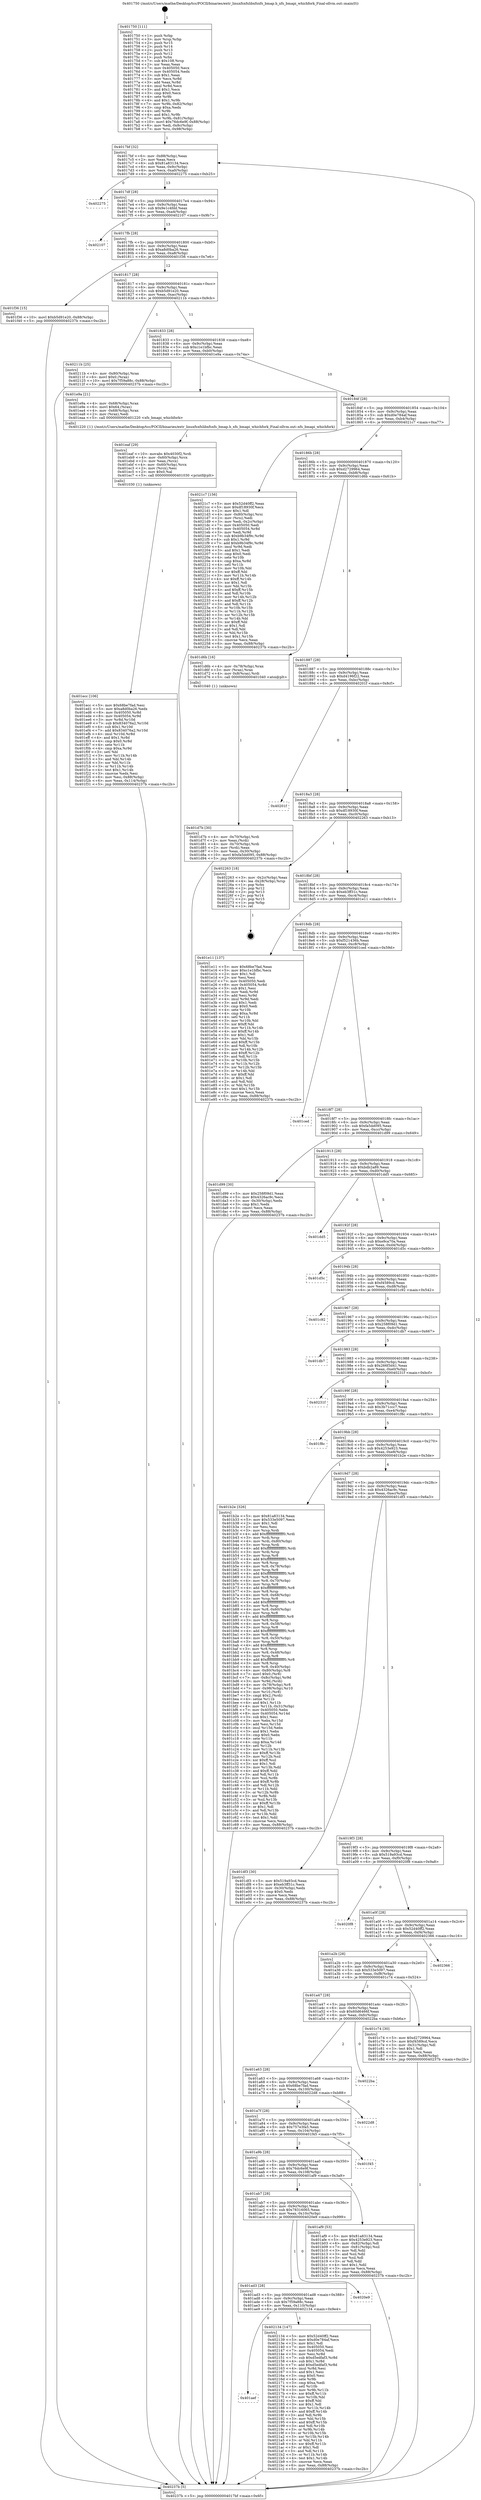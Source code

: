 digraph "0x401750" {
  label = "0x401750 (/mnt/c/Users/mathe/Desktop/tcc/POCII/binaries/extr_linuxfsxfslibxfsxfs_bmap.h_xfs_bmapi_whichfork_Final-ollvm.out::main(0))"
  labelloc = "t"
  node[shape=record]

  Entry [label="",width=0.3,height=0.3,shape=circle,fillcolor=black,style=filled]
  "0x4017bf" [label="{
     0x4017bf [32]\l
     | [instrs]\l
     &nbsp;&nbsp;0x4017bf \<+6\>: mov -0x88(%rbp),%eax\l
     &nbsp;&nbsp;0x4017c5 \<+2\>: mov %eax,%ecx\l
     &nbsp;&nbsp;0x4017c7 \<+6\>: sub $0x81a83134,%ecx\l
     &nbsp;&nbsp;0x4017cd \<+6\>: mov %eax,-0x9c(%rbp)\l
     &nbsp;&nbsp;0x4017d3 \<+6\>: mov %ecx,-0xa0(%rbp)\l
     &nbsp;&nbsp;0x4017d9 \<+6\>: je 0000000000402275 \<main+0xb25\>\l
  }"]
  "0x402275" [label="{
     0x402275\l
  }", style=dashed]
  "0x4017df" [label="{
     0x4017df [28]\l
     | [instrs]\l
     &nbsp;&nbsp;0x4017df \<+5\>: jmp 00000000004017e4 \<main+0x94\>\l
     &nbsp;&nbsp;0x4017e4 \<+6\>: mov -0x9c(%rbp),%eax\l
     &nbsp;&nbsp;0x4017ea \<+5\>: sub $0x9e1c4fdd,%eax\l
     &nbsp;&nbsp;0x4017ef \<+6\>: mov %eax,-0xa4(%rbp)\l
     &nbsp;&nbsp;0x4017f5 \<+6\>: je 0000000000402107 \<main+0x9b7\>\l
  }"]
  Exit [label="",width=0.3,height=0.3,shape=circle,fillcolor=black,style=filled,peripheries=2]
  "0x402107" [label="{
     0x402107\l
  }", style=dashed]
  "0x4017fb" [label="{
     0x4017fb [28]\l
     | [instrs]\l
     &nbsp;&nbsp;0x4017fb \<+5\>: jmp 0000000000401800 \<main+0xb0\>\l
     &nbsp;&nbsp;0x401800 \<+6\>: mov -0x9c(%rbp),%eax\l
     &nbsp;&nbsp;0x401806 \<+5\>: sub $0xa8d0ba26,%eax\l
     &nbsp;&nbsp;0x40180b \<+6\>: mov %eax,-0xa8(%rbp)\l
     &nbsp;&nbsp;0x401811 \<+6\>: je 0000000000401f36 \<main+0x7e6\>\l
  }"]
  "0x401aef" [label="{
     0x401aef\l
  }", style=dashed]
  "0x401f36" [label="{
     0x401f36 [15]\l
     | [instrs]\l
     &nbsp;&nbsp;0x401f36 \<+10\>: movl $0xb5d91e20,-0x88(%rbp)\l
     &nbsp;&nbsp;0x401f40 \<+5\>: jmp 000000000040237b \<main+0xc2b\>\l
  }"]
  "0x401817" [label="{
     0x401817 [28]\l
     | [instrs]\l
     &nbsp;&nbsp;0x401817 \<+5\>: jmp 000000000040181c \<main+0xcc\>\l
     &nbsp;&nbsp;0x40181c \<+6\>: mov -0x9c(%rbp),%eax\l
     &nbsp;&nbsp;0x401822 \<+5\>: sub $0xb5d91e20,%eax\l
     &nbsp;&nbsp;0x401827 \<+6\>: mov %eax,-0xac(%rbp)\l
     &nbsp;&nbsp;0x40182d \<+6\>: je 000000000040211b \<main+0x9cb\>\l
  }"]
  "0x402134" [label="{
     0x402134 [147]\l
     | [instrs]\l
     &nbsp;&nbsp;0x402134 \<+5\>: mov $0x52d40ff2,%eax\l
     &nbsp;&nbsp;0x402139 \<+5\>: mov $0xd0e784af,%ecx\l
     &nbsp;&nbsp;0x40213e \<+2\>: mov $0x1,%dl\l
     &nbsp;&nbsp;0x402140 \<+7\>: mov 0x405050,%esi\l
     &nbsp;&nbsp;0x402147 \<+7\>: mov 0x405054,%edi\l
     &nbsp;&nbsp;0x40214e \<+3\>: mov %esi,%r8d\l
     &nbsp;&nbsp;0x402151 \<+7\>: sub $0xd5edfaf3,%r8d\l
     &nbsp;&nbsp;0x402158 \<+4\>: sub $0x1,%r8d\l
     &nbsp;&nbsp;0x40215c \<+7\>: add $0xd5edfaf3,%r8d\l
     &nbsp;&nbsp;0x402163 \<+4\>: imul %r8d,%esi\l
     &nbsp;&nbsp;0x402167 \<+3\>: and $0x1,%esi\l
     &nbsp;&nbsp;0x40216a \<+3\>: cmp $0x0,%esi\l
     &nbsp;&nbsp;0x40216d \<+4\>: sete %r9b\l
     &nbsp;&nbsp;0x402171 \<+3\>: cmp $0xa,%edi\l
     &nbsp;&nbsp;0x402174 \<+4\>: setl %r10b\l
     &nbsp;&nbsp;0x402178 \<+3\>: mov %r9b,%r11b\l
     &nbsp;&nbsp;0x40217b \<+4\>: xor $0xff,%r11b\l
     &nbsp;&nbsp;0x40217f \<+3\>: mov %r10b,%bl\l
     &nbsp;&nbsp;0x402182 \<+3\>: xor $0xff,%bl\l
     &nbsp;&nbsp;0x402185 \<+3\>: xor $0x1,%dl\l
     &nbsp;&nbsp;0x402188 \<+3\>: mov %r11b,%r14b\l
     &nbsp;&nbsp;0x40218b \<+4\>: and $0xff,%r14b\l
     &nbsp;&nbsp;0x40218f \<+3\>: and %dl,%r9b\l
     &nbsp;&nbsp;0x402192 \<+3\>: mov %bl,%r15b\l
     &nbsp;&nbsp;0x402195 \<+4\>: and $0xff,%r15b\l
     &nbsp;&nbsp;0x402199 \<+3\>: and %dl,%r10b\l
     &nbsp;&nbsp;0x40219c \<+3\>: or %r9b,%r14b\l
     &nbsp;&nbsp;0x40219f \<+3\>: or %r10b,%r15b\l
     &nbsp;&nbsp;0x4021a2 \<+3\>: xor %r15b,%r14b\l
     &nbsp;&nbsp;0x4021a5 \<+3\>: or %bl,%r11b\l
     &nbsp;&nbsp;0x4021a8 \<+4\>: xor $0xff,%r11b\l
     &nbsp;&nbsp;0x4021ac \<+3\>: or $0x1,%dl\l
     &nbsp;&nbsp;0x4021af \<+3\>: and %dl,%r11b\l
     &nbsp;&nbsp;0x4021b2 \<+3\>: or %r11b,%r14b\l
     &nbsp;&nbsp;0x4021b5 \<+4\>: test $0x1,%r14b\l
     &nbsp;&nbsp;0x4021b9 \<+3\>: cmovne %ecx,%eax\l
     &nbsp;&nbsp;0x4021bc \<+6\>: mov %eax,-0x88(%rbp)\l
     &nbsp;&nbsp;0x4021c2 \<+5\>: jmp 000000000040237b \<main+0xc2b\>\l
  }"]
  "0x40211b" [label="{
     0x40211b [25]\l
     | [instrs]\l
     &nbsp;&nbsp;0x40211b \<+4\>: mov -0x80(%rbp),%rax\l
     &nbsp;&nbsp;0x40211f \<+6\>: movl $0x0,(%rax)\l
     &nbsp;&nbsp;0x402125 \<+10\>: movl $0x7f59a88c,-0x88(%rbp)\l
     &nbsp;&nbsp;0x40212f \<+5\>: jmp 000000000040237b \<main+0xc2b\>\l
  }"]
  "0x401833" [label="{
     0x401833 [28]\l
     | [instrs]\l
     &nbsp;&nbsp;0x401833 \<+5\>: jmp 0000000000401838 \<main+0xe8\>\l
     &nbsp;&nbsp;0x401838 \<+6\>: mov -0x9c(%rbp),%eax\l
     &nbsp;&nbsp;0x40183e \<+5\>: sub $0xc1e1bfbc,%eax\l
     &nbsp;&nbsp;0x401843 \<+6\>: mov %eax,-0xb0(%rbp)\l
     &nbsp;&nbsp;0x401849 \<+6\>: je 0000000000401e9a \<main+0x74a\>\l
  }"]
  "0x401ad3" [label="{
     0x401ad3 [28]\l
     | [instrs]\l
     &nbsp;&nbsp;0x401ad3 \<+5\>: jmp 0000000000401ad8 \<main+0x388\>\l
     &nbsp;&nbsp;0x401ad8 \<+6\>: mov -0x9c(%rbp),%eax\l
     &nbsp;&nbsp;0x401ade \<+5\>: sub $0x7f59a88c,%eax\l
     &nbsp;&nbsp;0x401ae3 \<+6\>: mov %eax,-0x110(%rbp)\l
     &nbsp;&nbsp;0x401ae9 \<+6\>: je 0000000000402134 \<main+0x9e4\>\l
  }"]
  "0x401e9a" [label="{
     0x401e9a [21]\l
     | [instrs]\l
     &nbsp;&nbsp;0x401e9a \<+4\>: mov -0x68(%rbp),%rax\l
     &nbsp;&nbsp;0x401e9e \<+6\>: movl $0x64,(%rax)\l
     &nbsp;&nbsp;0x401ea4 \<+4\>: mov -0x68(%rbp),%rax\l
     &nbsp;&nbsp;0x401ea8 \<+2\>: mov (%rax),%edi\l
     &nbsp;&nbsp;0x401eaa \<+5\>: call 0000000000401220 \<xfs_bmapi_whichfork\>\l
     | [calls]\l
     &nbsp;&nbsp;0x401220 \{1\} (/mnt/c/Users/mathe/Desktop/tcc/POCII/binaries/extr_linuxfsxfslibxfsxfs_bmap.h_xfs_bmapi_whichfork_Final-ollvm.out::xfs_bmapi_whichfork)\l
  }"]
  "0x40184f" [label="{
     0x40184f [28]\l
     | [instrs]\l
     &nbsp;&nbsp;0x40184f \<+5\>: jmp 0000000000401854 \<main+0x104\>\l
     &nbsp;&nbsp;0x401854 \<+6\>: mov -0x9c(%rbp),%eax\l
     &nbsp;&nbsp;0x40185a \<+5\>: sub $0xd0e784af,%eax\l
     &nbsp;&nbsp;0x40185f \<+6\>: mov %eax,-0xb4(%rbp)\l
     &nbsp;&nbsp;0x401865 \<+6\>: je 00000000004021c7 \<main+0xa77\>\l
  }"]
  "0x4020e9" [label="{
     0x4020e9\l
  }", style=dashed]
  "0x4021c7" [label="{
     0x4021c7 [156]\l
     | [instrs]\l
     &nbsp;&nbsp;0x4021c7 \<+5\>: mov $0x52d40ff2,%eax\l
     &nbsp;&nbsp;0x4021cc \<+5\>: mov $0xdf18930f,%ecx\l
     &nbsp;&nbsp;0x4021d1 \<+2\>: mov $0x1,%dl\l
     &nbsp;&nbsp;0x4021d3 \<+4\>: mov -0x80(%rbp),%rsi\l
     &nbsp;&nbsp;0x4021d7 \<+2\>: mov (%rsi),%edi\l
     &nbsp;&nbsp;0x4021d9 \<+3\>: mov %edi,-0x2c(%rbp)\l
     &nbsp;&nbsp;0x4021dc \<+7\>: mov 0x405050,%edi\l
     &nbsp;&nbsp;0x4021e3 \<+8\>: mov 0x405054,%r8d\l
     &nbsp;&nbsp;0x4021eb \<+3\>: mov %edi,%r9d\l
     &nbsp;&nbsp;0x4021ee \<+7\>: sub $0xb9b34f9c,%r9d\l
     &nbsp;&nbsp;0x4021f5 \<+4\>: sub $0x1,%r9d\l
     &nbsp;&nbsp;0x4021f9 \<+7\>: add $0xb9b34f9c,%r9d\l
     &nbsp;&nbsp;0x402200 \<+4\>: imul %r9d,%edi\l
     &nbsp;&nbsp;0x402204 \<+3\>: and $0x1,%edi\l
     &nbsp;&nbsp;0x402207 \<+3\>: cmp $0x0,%edi\l
     &nbsp;&nbsp;0x40220a \<+4\>: sete %r10b\l
     &nbsp;&nbsp;0x40220e \<+4\>: cmp $0xa,%r8d\l
     &nbsp;&nbsp;0x402212 \<+4\>: setl %r11b\l
     &nbsp;&nbsp;0x402216 \<+3\>: mov %r10b,%bl\l
     &nbsp;&nbsp;0x402219 \<+3\>: xor $0xff,%bl\l
     &nbsp;&nbsp;0x40221c \<+3\>: mov %r11b,%r14b\l
     &nbsp;&nbsp;0x40221f \<+4\>: xor $0xff,%r14b\l
     &nbsp;&nbsp;0x402223 \<+3\>: xor $0x1,%dl\l
     &nbsp;&nbsp;0x402226 \<+3\>: mov %bl,%r15b\l
     &nbsp;&nbsp;0x402229 \<+4\>: and $0xff,%r15b\l
     &nbsp;&nbsp;0x40222d \<+3\>: and %dl,%r10b\l
     &nbsp;&nbsp;0x402230 \<+3\>: mov %r14b,%r12b\l
     &nbsp;&nbsp;0x402233 \<+4\>: and $0xff,%r12b\l
     &nbsp;&nbsp;0x402237 \<+3\>: and %dl,%r11b\l
     &nbsp;&nbsp;0x40223a \<+3\>: or %r10b,%r15b\l
     &nbsp;&nbsp;0x40223d \<+3\>: or %r11b,%r12b\l
     &nbsp;&nbsp;0x402240 \<+3\>: xor %r12b,%r15b\l
     &nbsp;&nbsp;0x402243 \<+3\>: or %r14b,%bl\l
     &nbsp;&nbsp;0x402246 \<+3\>: xor $0xff,%bl\l
     &nbsp;&nbsp;0x402249 \<+3\>: or $0x1,%dl\l
     &nbsp;&nbsp;0x40224c \<+2\>: and %dl,%bl\l
     &nbsp;&nbsp;0x40224e \<+3\>: or %bl,%r15b\l
     &nbsp;&nbsp;0x402251 \<+4\>: test $0x1,%r15b\l
     &nbsp;&nbsp;0x402255 \<+3\>: cmovne %ecx,%eax\l
     &nbsp;&nbsp;0x402258 \<+6\>: mov %eax,-0x88(%rbp)\l
     &nbsp;&nbsp;0x40225e \<+5\>: jmp 000000000040237b \<main+0xc2b\>\l
  }"]
  "0x40186b" [label="{
     0x40186b [28]\l
     | [instrs]\l
     &nbsp;&nbsp;0x40186b \<+5\>: jmp 0000000000401870 \<main+0x120\>\l
     &nbsp;&nbsp;0x401870 \<+6\>: mov -0x9c(%rbp),%eax\l
     &nbsp;&nbsp;0x401876 \<+5\>: sub $0xd2729964,%eax\l
     &nbsp;&nbsp;0x40187b \<+6\>: mov %eax,-0xb8(%rbp)\l
     &nbsp;&nbsp;0x401881 \<+6\>: je 0000000000401d6b \<main+0x61b\>\l
  }"]
  "0x401ecc" [label="{
     0x401ecc [106]\l
     | [instrs]\l
     &nbsp;&nbsp;0x401ecc \<+5\>: mov $0x68be7fad,%esi\l
     &nbsp;&nbsp;0x401ed1 \<+5\>: mov $0xa8d0ba26,%edx\l
     &nbsp;&nbsp;0x401ed6 \<+8\>: mov 0x405050,%r8d\l
     &nbsp;&nbsp;0x401ede \<+8\>: mov 0x405054,%r9d\l
     &nbsp;&nbsp;0x401ee6 \<+3\>: mov %r8d,%r10d\l
     &nbsp;&nbsp;0x401ee9 \<+7\>: sub $0x834076a2,%r10d\l
     &nbsp;&nbsp;0x401ef0 \<+4\>: sub $0x1,%r10d\l
     &nbsp;&nbsp;0x401ef4 \<+7\>: add $0x834076a2,%r10d\l
     &nbsp;&nbsp;0x401efb \<+4\>: imul %r10d,%r8d\l
     &nbsp;&nbsp;0x401eff \<+4\>: and $0x1,%r8d\l
     &nbsp;&nbsp;0x401f03 \<+4\>: cmp $0x0,%r8d\l
     &nbsp;&nbsp;0x401f07 \<+4\>: sete %r11b\l
     &nbsp;&nbsp;0x401f0b \<+4\>: cmp $0xa,%r9d\l
     &nbsp;&nbsp;0x401f0f \<+3\>: setl %bl\l
     &nbsp;&nbsp;0x401f12 \<+3\>: mov %r11b,%r14b\l
     &nbsp;&nbsp;0x401f15 \<+3\>: and %bl,%r14b\l
     &nbsp;&nbsp;0x401f18 \<+3\>: xor %bl,%r11b\l
     &nbsp;&nbsp;0x401f1b \<+3\>: or %r11b,%r14b\l
     &nbsp;&nbsp;0x401f1e \<+4\>: test $0x1,%r14b\l
     &nbsp;&nbsp;0x401f22 \<+3\>: cmovne %edx,%esi\l
     &nbsp;&nbsp;0x401f25 \<+6\>: mov %esi,-0x88(%rbp)\l
     &nbsp;&nbsp;0x401f2b \<+6\>: mov %eax,-0x114(%rbp)\l
     &nbsp;&nbsp;0x401f31 \<+5\>: jmp 000000000040237b \<main+0xc2b\>\l
  }"]
  "0x401d6b" [label="{
     0x401d6b [16]\l
     | [instrs]\l
     &nbsp;&nbsp;0x401d6b \<+4\>: mov -0x78(%rbp),%rax\l
     &nbsp;&nbsp;0x401d6f \<+3\>: mov (%rax),%rax\l
     &nbsp;&nbsp;0x401d72 \<+4\>: mov 0x8(%rax),%rdi\l
     &nbsp;&nbsp;0x401d76 \<+5\>: call 0000000000401040 \<atoi@plt\>\l
     | [calls]\l
     &nbsp;&nbsp;0x401040 \{1\} (unknown)\l
  }"]
  "0x401887" [label="{
     0x401887 [28]\l
     | [instrs]\l
     &nbsp;&nbsp;0x401887 \<+5\>: jmp 000000000040188c \<main+0x13c\>\l
     &nbsp;&nbsp;0x40188c \<+6\>: mov -0x9c(%rbp),%eax\l
     &nbsp;&nbsp;0x401892 \<+5\>: sub $0xd4196f22,%eax\l
     &nbsp;&nbsp;0x401897 \<+6\>: mov %eax,-0xbc(%rbp)\l
     &nbsp;&nbsp;0x40189d \<+6\>: je 000000000040201f \<main+0x8cf\>\l
  }"]
  "0x401eaf" [label="{
     0x401eaf [29]\l
     | [instrs]\l
     &nbsp;&nbsp;0x401eaf \<+10\>: movabs $0x4030f2,%rdi\l
     &nbsp;&nbsp;0x401eb9 \<+4\>: mov -0x60(%rbp),%rcx\l
     &nbsp;&nbsp;0x401ebd \<+2\>: mov %eax,(%rcx)\l
     &nbsp;&nbsp;0x401ebf \<+4\>: mov -0x60(%rbp),%rcx\l
     &nbsp;&nbsp;0x401ec3 \<+2\>: mov (%rcx),%esi\l
     &nbsp;&nbsp;0x401ec5 \<+2\>: mov $0x0,%al\l
     &nbsp;&nbsp;0x401ec7 \<+5\>: call 0000000000401030 \<printf@plt\>\l
     | [calls]\l
     &nbsp;&nbsp;0x401030 \{1\} (unknown)\l
  }"]
  "0x40201f" [label="{
     0x40201f\l
  }", style=dashed]
  "0x4018a3" [label="{
     0x4018a3 [28]\l
     | [instrs]\l
     &nbsp;&nbsp;0x4018a3 \<+5\>: jmp 00000000004018a8 \<main+0x158\>\l
     &nbsp;&nbsp;0x4018a8 \<+6\>: mov -0x9c(%rbp),%eax\l
     &nbsp;&nbsp;0x4018ae \<+5\>: sub $0xdf18930f,%eax\l
     &nbsp;&nbsp;0x4018b3 \<+6\>: mov %eax,-0xc0(%rbp)\l
     &nbsp;&nbsp;0x4018b9 \<+6\>: je 0000000000402263 \<main+0xb13\>\l
  }"]
  "0x401d7b" [label="{
     0x401d7b [30]\l
     | [instrs]\l
     &nbsp;&nbsp;0x401d7b \<+4\>: mov -0x70(%rbp),%rdi\l
     &nbsp;&nbsp;0x401d7f \<+2\>: mov %eax,(%rdi)\l
     &nbsp;&nbsp;0x401d81 \<+4\>: mov -0x70(%rbp),%rdi\l
     &nbsp;&nbsp;0x401d85 \<+2\>: mov (%rdi),%eax\l
     &nbsp;&nbsp;0x401d87 \<+3\>: mov %eax,-0x30(%rbp)\l
     &nbsp;&nbsp;0x401d8a \<+10\>: movl $0xfa5dd095,-0x88(%rbp)\l
     &nbsp;&nbsp;0x401d94 \<+5\>: jmp 000000000040237b \<main+0xc2b\>\l
  }"]
  "0x402263" [label="{
     0x402263 [18]\l
     | [instrs]\l
     &nbsp;&nbsp;0x402263 \<+3\>: mov -0x2c(%rbp),%eax\l
     &nbsp;&nbsp;0x402266 \<+4\>: lea -0x28(%rbp),%rsp\l
     &nbsp;&nbsp;0x40226a \<+1\>: pop %rbx\l
     &nbsp;&nbsp;0x40226b \<+2\>: pop %r12\l
     &nbsp;&nbsp;0x40226d \<+2\>: pop %r13\l
     &nbsp;&nbsp;0x40226f \<+2\>: pop %r14\l
     &nbsp;&nbsp;0x402271 \<+2\>: pop %r15\l
     &nbsp;&nbsp;0x402273 \<+1\>: pop %rbp\l
     &nbsp;&nbsp;0x402274 \<+1\>: ret\l
  }"]
  "0x4018bf" [label="{
     0x4018bf [28]\l
     | [instrs]\l
     &nbsp;&nbsp;0x4018bf \<+5\>: jmp 00000000004018c4 \<main+0x174\>\l
     &nbsp;&nbsp;0x4018c4 \<+6\>: mov -0x9c(%rbp),%eax\l
     &nbsp;&nbsp;0x4018ca \<+5\>: sub $0xeb3ff31c,%eax\l
     &nbsp;&nbsp;0x4018cf \<+6\>: mov %eax,-0xc4(%rbp)\l
     &nbsp;&nbsp;0x4018d5 \<+6\>: je 0000000000401e11 \<main+0x6c1\>\l
  }"]
  "0x401750" [label="{
     0x401750 [111]\l
     | [instrs]\l
     &nbsp;&nbsp;0x401750 \<+1\>: push %rbp\l
     &nbsp;&nbsp;0x401751 \<+3\>: mov %rsp,%rbp\l
     &nbsp;&nbsp;0x401754 \<+2\>: push %r15\l
     &nbsp;&nbsp;0x401756 \<+2\>: push %r14\l
     &nbsp;&nbsp;0x401758 \<+2\>: push %r13\l
     &nbsp;&nbsp;0x40175a \<+2\>: push %r12\l
     &nbsp;&nbsp;0x40175c \<+1\>: push %rbx\l
     &nbsp;&nbsp;0x40175d \<+7\>: sub $0x108,%rsp\l
     &nbsp;&nbsp;0x401764 \<+2\>: xor %eax,%eax\l
     &nbsp;&nbsp;0x401766 \<+7\>: mov 0x405050,%ecx\l
     &nbsp;&nbsp;0x40176d \<+7\>: mov 0x405054,%edx\l
     &nbsp;&nbsp;0x401774 \<+3\>: sub $0x1,%eax\l
     &nbsp;&nbsp;0x401777 \<+3\>: mov %ecx,%r8d\l
     &nbsp;&nbsp;0x40177a \<+3\>: add %eax,%r8d\l
     &nbsp;&nbsp;0x40177d \<+4\>: imul %r8d,%ecx\l
     &nbsp;&nbsp;0x401781 \<+3\>: and $0x1,%ecx\l
     &nbsp;&nbsp;0x401784 \<+3\>: cmp $0x0,%ecx\l
     &nbsp;&nbsp;0x401787 \<+4\>: sete %r9b\l
     &nbsp;&nbsp;0x40178b \<+4\>: and $0x1,%r9b\l
     &nbsp;&nbsp;0x40178f \<+7\>: mov %r9b,-0x82(%rbp)\l
     &nbsp;&nbsp;0x401796 \<+3\>: cmp $0xa,%edx\l
     &nbsp;&nbsp;0x401799 \<+4\>: setl %r9b\l
     &nbsp;&nbsp;0x40179d \<+4\>: and $0x1,%r9b\l
     &nbsp;&nbsp;0x4017a1 \<+7\>: mov %r9b,-0x81(%rbp)\l
     &nbsp;&nbsp;0x4017a8 \<+10\>: movl $0x76dc6e9f,-0x88(%rbp)\l
     &nbsp;&nbsp;0x4017b2 \<+6\>: mov %edi,-0x8c(%rbp)\l
     &nbsp;&nbsp;0x4017b8 \<+7\>: mov %rsi,-0x98(%rbp)\l
  }"]
  "0x401e11" [label="{
     0x401e11 [137]\l
     | [instrs]\l
     &nbsp;&nbsp;0x401e11 \<+5\>: mov $0x68be7fad,%eax\l
     &nbsp;&nbsp;0x401e16 \<+5\>: mov $0xc1e1bfbc,%ecx\l
     &nbsp;&nbsp;0x401e1b \<+2\>: mov $0x1,%dl\l
     &nbsp;&nbsp;0x401e1d \<+2\>: xor %esi,%esi\l
     &nbsp;&nbsp;0x401e1f \<+7\>: mov 0x405050,%edi\l
     &nbsp;&nbsp;0x401e26 \<+8\>: mov 0x405054,%r8d\l
     &nbsp;&nbsp;0x401e2e \<+3\>: sub $0x1,%esi\l
     &nbsp;&nbsp;0x401e31 \<+3\>: mov %edi,%r9d\l
     &nbsp;&nbsp;0x401e34 \<+3\>: add %esi,%r9d\l
     &nbsp;&nbsp;0x401e37 \<+4\>: imul %r9d,%edi\l
     &nbsp;&nbsp;0x401e3b \<+3\>: and $0x1,%edi\l
     &nbsp;&nbsp;0x401e3e \<+3\>: cmp $0x0,%edi\l
     &nbsp;&nbsp;0x401e41 \<+4\>: sete %r10b\l
     &nbsp;&nbsp;0x401e45 \<+4\>: cmp $0xa,%r8d\l
     &nbsp;&nbsp;0x401e49 \<+4\>: setl %r11b\l
     &nbsp;&nbsp;0x401e4d \<+3\>: mov %r10b,%bl\l
     &nbsp;&nbsp;0x401e50 \<+3\>: xor $0xff,%bl\l
     &nbsp;&nbsp;0x401e53 \<+3\>: mov %r11b,%r14b\l
     &nbsp;&nbsp;0x401e56 \<+4\>: xor $0xff,%r14b\l
     &nbsp;&nbsp;0x401e5a \<+3\>: xor $0x1,%dl\l
     &nbsp;&nbsp;0x401e5d \<+3\>: mov %bl,%r15b\l
     &nbsp;&nbsp;0x401e60 \<+4\>: and $0xff,%r15b\l
     &nbsp;&nbsp;0x401e64 \<+3\>: and %dl,%r10b\l
     &nbsp;&nbsp;0x401e67 \<+3\>: mov %r14b,%r12b\l
     &nbsp;&nbsp;0x401e6a \<+4\>: and $0xff,%r12b\l
     &nbsp;&nbsp;0x401e6e \<+3\>: and %dl,%r11b\l
     &nbsp;&nbsp;0x401e71 \<+3\>: or %r10b,%r15b\l
     &nbsp;&nbsp;0x401e74 \<+3\>: or %r11b,%r12b\l
     &nbsp;&nbsp;0x401e77 \<+3\>: xor %r12b,%r15b\l
     &nbsp;&nbsp;0x401e7a \<+3\>: or %r14b,%bl\l
     &nbsp;&nbsp;0x401e7d \<+3\>: xor $0xff,%bl\l
     &nbsp;&nbsp;0x401e80 \<+3\>: or $0x1,%dl\l
     &nbsp;&nbsp;0x401e83 \<+2\>: and %dl,%bl\l
     &nbsp;&nbsp;0x401e85 \<+3\>: or %bl,%r15b\l
     &nbsp;&nbsp;0x401e88 \<+4\>: test $0x1,%r15b\l
     &nbsp;&nbsp;0x401e8c \<+3\>: cmovne %ecx,%eax\l
     &nbsp;&nbsp;0x401e8f \<+6\>: mov %eax,-0x88(%rbp)\l
     &nbsp;&nbsp;0x401e95 \<+5\>: jmp 000000000040237b \<main+0xc2b\>\l
  }"]
  "0x4018db" [label="{
     0x4018db [28]\l
     | [instrs]\l
     &nbsp;&nbsp;0x4018db \<+5\>: jmp 00000000004018e0 \<main+0x190\>\l
     &nbsp;&nbsp;0x4018e0 \<+6\>: mov -0x9c(%rbp),%eax\l
     &nbsp;&nbsp;0x4018e6 \<+5\>: sub $0xf521436b,%eax\l
     &nbsp;&nbsp;0x4018eb \<+6\>: mov %eax,-0xc8(%rbp)\l
     &nbsp;&nbsp;0x4018f1 \<+6\>: je 0000000000401ced \<main+0x59d\>\l
  }"]
  "0x40237b" [label="{
     0x40237b [5]\l
     | [instrs]\l
     &nbsp;&nbsp;0x40237b \<+5\>: jmp 00000000004017bf \<main+0x6f\>\l
  }"]
  "0x401ced" [label="{
     0x401ced\l
  }", style=dashed]
  "0x4018f7" [label="{
     0x4018f7 [28]\l
     | [instrs]\l
     &nbsp;&nbsp;0x4018f7 \<+5\>: jmp 00000000004018fc \<main+0x1ac\>\l
     &nbsp;&nbsp;0x4018fc \<+6\>: mov -0x9c(%rbp),%eax\l
     &nbsp;&nbsp;0x401902 \<+5\>: sub $0xfa5dd095,%eax\l
     &nbsp;&nbsp;0x401907 \<+6\>: mov %eax,-0xcc(%rbp)\l
     &nbsp;&nbsp;0x40190d \<+6\>: je 0000000000401d99 \<main+0x649\>\l
  }"]
  "0x401ab7" [label="{
     0x401ab7 [28]\l
     | [instrs]\l
     &nbsp;&nbsp;0x401ab7 \<+5\>: jmp 0000000000401abc \<main+0x36c\>\l
     &nbsp;&nbsp;0x401abc \<+6\>: mov -0x9c(%rbp),%eax\l
     &nbsp;&nbsp;0x401ac2 \<+5\>: sub $0x78316065,%eax\l
     &nbsp;&nbsp;0x401ac7 \<+6\>: mov %eax,-0x10c(%rbp)\l
     &nbsp;&nbsp;0x401acd \<+6\>: je 00000000004020e9 \<main+0x999\>\l
  }"]
  "0x401d99" [label="{
     0x401d99 [30]\l
     | [instrs]\l
     &nbsp;&nbsp;0x401d99 \<+5\>: mov $0x258f09d1,%eax\l
     &nbsp;&nbsp;0x401d9e \<+5\>: mov $0x4326ac9c,%ecx\l
     &nbsp;&nbsp;0x401da3 \<+3\>: mov -0x30(%rbp),%edx\l
     &nbsp;&nbsp;0x401da6 \<+3\>: cmp $0x1,%edx\l
     &nbsp;&nbsp;0x401da9 \<+3\>: cmovl %ecx,%eax\l
     &nbsp;&nbsp;0x401dac \<+6\>: mov %eax,-0x88(%rbp)\l
     &nbsp;&nbsp;0x401db2 \<+5\>: jmp 000000000040237b \<main+0xc2b\>\l
  }"]
  "0x401913" [label="{
     0x401913 [28]\l
     | [instrs]\l
     &nbsp;&nbsp;0x401913 \<+5\>: jmp 0000000000401918 \<main+0x1c8\>\l
     &nbsp;&nbsp;0x401918 \<+6\>: mov -0x9c(%rbp),%eax\l
     &nbsp;&nbsp;0x40191e \<+5\>: sub $0xbdb2a89,%eax\l
     &nbsp;&nbsp;0x401923 \<+6\>: mov %eax,-0xd0(%rbp)\l
     &nbsp;&nbsp;0x401929 \<+6\>: je 0000000000401dd5 \<main+0x685\>\l
  }"]
  "0x401af9" [label="{
     0x401af9 [53]\l
     | [instrs]\l
     &nbsp;&nbsp;0x401af9 \<+5\>: mov $0x81a83134,%eax\l
     &nbsp;&nbsp;0x401afe \<+5\>: mov $0x4253e923,%ecx\l
     &nbsp;&nbsp;0x401b03 \<+6\>: mov -0x82(%rbp),%dl\l
     &nbsp;&nbsp;0x401b09 \<+7\>: mov -0x81(%rbp),%sil\l
     &nbsp;&nbsp;0x401b10 \<+3\>: mov %dl,%dil\l
     &nbsp;&nbsp;0x401b13 \<+3\>: and %sil,%dil\l
     &nbsp;&nbsp;0x401b16 \<+3\>: xor %sil,%dl\l
     &nbsp;&nbsp;0x401b19 \<+3\>: or %dl,%dil\l
     &nbsp;&nbsp;0x401b1c \<+4\>: test $0x1,%dil\l
     &nbsp;&nbsp;0x401b20 \<+3\>: cmovne %ecx,%eax\l
     &nbsp;&nbsp;0x401b23 \<+6\>: mov %eax,-0x88(%rbp)\l
     &nbsp;&nbsp;0x401b29 \<+5\>: jmp 000000000040237b \<main+0xc2b\>\l
  }"]
  "0x401dd5" [label="{
     0x401dd5\l
  }", style=dashed]
  "0x40192f" [label="{
     0x40192f [28]\l
     | [instrs]\l
     &nbsp;&nbsp;0x40192f \<+5\>: jmp 0000000000401934 \<main+0x1e4\>\l
     &nbsp;&nbsp;0x401934 \<+6\>: mov -0x9c(%rbp),%eax\l
     &nbsp;&nbsp;0x40193a \<+5\>: sub $0xe9ca70a,%eax\l
     &nbsp;&nbsp;0x40193f \<+6\>: mov %eax,-0xd4(%rbp)\l
     &nbsp;&nbsp;0x401945 \<+6\>: je 0000000000401d5c \<main+0x60c\>\l
  }"]
  "0x401a9b" [label="{
     0x401a9b [28]\l
     | [instrs]\l
     &nbsp;&nbsp;0x401a9b \<+5\>: jmp 0000000000401aa0 \<main+0x350\>\l
     &nbsp;&nbsp;0x401aa0 \<+6\>: mov -0x9c(%rbp),%eax\l
     &nbsp;&nbsp;0x401aa6 \<+5\>: sub $0x76dc6e9f,%eax\l
     &nbsp;&nbsp;0x401aab \<+6\>: mov %eax,-0x108(%rbp)\l
     &nbsp;&nbsp;0x401ab1 \<+6\>: je 0000000000401af9 \<main+0x3a9\>\l
  }"]
  "0x401d5c" [label="{
     0x401d5c\l
  }", style=dashed]
  "0x40194b" [label="{
     0x40194b [28]\l
     | [instrs]\l
     &nbsp;&nbsp;0x40194b \<+5\>: jmp 0000000000401950 \<main+0x200\>\l
     &nbsp;&nbsp;0x401950 \<+6\>: mov -0x9c(%rbp),%eax\l
     &nbsp;&nbsp;0x401956 \<+5\>: sub $0xf4589cd,%eax\l
     &nbsp;&nbsp;0x40195b \<+6\>: mov %eax,-0xd8(%rbp)\l
     &nbsp;&nbsp;0x401961 \<+6\>: je 0000000000401c92 \<main+0x542\>\l
  }"]
  "0x401f45" [label="{
     0x401f45\l
  }", style=dashed]
  "0x401c92" [label="{
     0x401c92\l
  }", style=dashed]
  "0x401967" [label="{
     0x401967 [28]\l
     | [instrs]\l
     &nbsp;&nbsp;0x401967 \<+5\>: jmp 000000000040196c \<main+0x21c\>\l
     &nbsp;&nbsp;0x40196c \<+6\>: mov -0x9c(%rbp),%eax\l
     &nbsp;&nbsp;0x401972 \<+5\>: sub $0x258f09d1,%eax\l
     &nbsp;&nbsp;0x401977 \<+6\>: mov %eax,-0xdc(%rbp)\l
     &nbsp;&nbsp;0x40197d \<+6\>: je 0000000000401db7 \<main+0x667\>\l
  }"]
  "0x401a7f" [label="{
     0x401a7f [28]\l
     | [instrs]\l
     &nbsp;&nbsp;0x401a7f \<+5\>: jmp 0000000000401a84 \<main+0x334\>\l
     &nbsp;&nbsp;0x401a84 \<+6\>: mov -0x9c(%rbp),%eax\l
     &nbsp;&nbsp;0x401a8a \<+5\>: sub $0x757e3fa5,%eax\l
     &nbsp;&nbsp;0x401a8f \<+6\>: mov %eax,-0x104(%rbp)\l
     &nbsp;&nbsp;0x401a95 \<+6\>: je 0000000000401f45 \<main+0x7f5\>\l
  }"]
  "0x401db7" [label="{
     0x401db7\l
  }", style=dashed]
  "0x401983" [label="{
     0x401983 [28]\l
     | [instrs]\l
     &nbsp;&nbsp;0x401983 \<+5\>: jmp 0000000000401988 \<main+0x238\>\l
     &nbsp;&nbsp;0x401988 \<+6\>: mov -0x9c(%rbp),%eax\l
     &nbsp;&nbsp;0x40198e \<+5\>: sub $0x266f3d41,%eax\l
     &nbsp;&nbsp;0x401993 \<+6\>: mov %eax,-0xe0(%rbp)\l
     &nbsp;&nbsp;0x401999 \<+6\>: je 000000000040231f \<main+0xbcf\>\l
  }"]
  "0x4022d8" [label="{
     0x4022d8\l
  }", style=dashed]
  "0x40231f" [label="{
     0x40231f\l
  }", style=dashed]
  "0x40199f" [label="{
     0x40199f [28]\l
     | [instrs]\l
     &nbsp;&nbsp;0x40199f \<+5\>: jmp 00000000004019a4 \<main+0x254\>\l
     &nbsp;&nbsp;0x4019a4 \<+6\>: mov -0x9c(%rbp),%eax\l
     &nbsp;&nbsp;0x4019aa \<+5\>: sub $0x3b71ccc7,%eax\l
     &nbsp;&nbsp;0x4019af \<+6\>: mov %eax,-0xe4(%rbp)\l
     &nbsp;&nbsp;0x4019b5 \<+6\>: je 0000000000401f8c \<main+0x83c\>\l
  }"]
  "0x401a63" [label="{
     0x401a63 [28]\l
     | [instrs]\l
     &nbsp;&nbsp;0x401a63 \<+5\>: jmp 0000000000401a68 \<main+0x318\>\l
     &nbsp;&nbsp;0x401a68 \<+6\>: mov -0x9c(%rbp),%eax\l
     &nbsp;&nbsp;0x401a6e \<+5\>: sub $0x68be7fad,%eax\l
     &nbsp;&nbsp;0x401a73 \<+6\>: mov %eax,-0x100(%rbp)\l
     &nbsp;&nbsp;0x401a79 \<+6\>: je 00000000004022d8 \<main+0xb88\>\l
  }"]
  "0x401f8c" [label="{
     0x401f8c\l
  }", style=dashed]
  "0x4019bb" [label="{
     0x4019bb [28]\l
     | [instrs]\l
     &nbsp;&nbsp;0x4019bb \<+5\>: jmp 00000000004019c0 \<main+0x270\>\l
     &nbsp;&nbsp;0x4019c0 \<+6\>: mov -0x9c(%rbp),%eax\l
     &nbsp;&nbsp;0x4019c6 \<+5\>: sub $0x4253e923,%eax\l
     &nbsp;&nbsp;0x4019cb \<+6\>: mov %eax,-0xe8(%rbp)\l
     &nbsp;&nbsp;0x4019d1 \<+6\>: je 0000000000401b2e \<main+0x3de\>\l
  }"]
  "0x4022ba" [label="{
     0x4022ba\l
  }", style=dashed]
  "0x401b2e" [label="{
     0x401b2e [326]\l
     | [instrs]\l
     &nbsp;&nbsp;0x401b2e \<+5\>: mov $0x81a83134,%eax\l
     &nbsp;&nbsp;0x401b33 \<+5\>: mov $0x533e5097,%ecx\l
     &nbsp;&nbsp;0x401b38 \<+2\>: mov $0x1,%dl\l
     &nbsp;&nbsp;0x401b3a \<+2\>: xor %esi,%esi\l
     &nbsp;&nbsp;0x401b3c \<+3\>: mov %rsp,%rdi\l
     &nbsp;&nbsp;0x401b3f \<+4\>: add $0xfffffffffffffff0,%rdi\l
     &nbsp;&nbsp;0x401b43 \<+3\>: mov %rdi,%rsp\l
     &nbsp;&nbsp;0x401b46 \<+4\>: mov %rdi,-0x80(%rbp)\l
     &nbsp;&nbsp;0x401b4a \<+3\>: mov %rsp,%rdi\l
     &nbsp;&nbsp;0x401b4d \<+4\>: add $0xfffffffffffffff0,%rdi\l
     &nbsp;&nbsp;0x401b51 \<+3\>: mov %rdi,%rsp\l
     &nbsp;&nbsp;0x401b54 \<+3\>: mov %rsp,%r8\l
     &nbsp;&nbsp;0x401b57 \<+4\>: add $0xfffffffffffffff0,%r8\l
     &nbsp;&nbsp;0x401b5b \<+3\>: mov %r8,%rsp\l
     &nbsp;&nbsp;0x401b5e \<+4\>: mov %r8,-0x78(%rbp)\l
     &nbsp;&nbsp;0x401b62 \<+3\>: mov %rsp,%r8\l
     &nbsp;&nbsp;0x401b65 \<+4\>: add $0xfffffffffffffff0,%r8\l
     &nbsp;&nbsp;0x401b69 \<+3\>: mov %r8,%rsp\l
     &nbsp;&nbsp;0x401b6c \<+4\>: mov %r8,-0x70(%rbp)\l
     &nbsp;&nbsp;0x401b70 \<+3\>: mov %rsp,%r8\l
     &nbsp;&nbsp;0x401b73 \<+4\>: add $0xfffffffffffffff0,%r8\l
     &nbsp;&nbsp;0x401b77 \<+3\>: mov %r8,%rsp\l
     &nbsp;&nbsp;0x401b7a \<+4\>: mov %r8,-0x68(%rbp)\l
     &nbsp;&nbsp;0x401b7e \<+3\>: mov %rsp,%r8\l
     &nbsp;&nbsp;0x401b81 \<+4\>: add $0xfffffffffffffff0,%r8\l
     &nbsp;&nbsp;0x401b85 \<+3\>: mov %r8,%rsp\l
     &nbsp;&nbsp;0x401b88 \<+4\>: mov %r8,-0x60(%rbp)\l
     &nbsp;&nbsp;0x401b8c \<+3\>: mov %rsp,%r8\l
     &nbsp;&nbsp;0x401b8f \<+4\>: add $0xfffffffffffffff0,%r8\l
     &nbsp;&nbsp;0x401b93 \<+3\>: mov %r8,%rsp\l
     &nbsp;&nbsp;0x401b96 \<+4\>: mov %r8,-0x58(%rbp)\l
     &nbsp;&nbsp;0x401b9a \<+3\>: mov %rsp,%r8\l
     &nbsp;&nbsp;0x401b9d \<+4\>: add $0xfffffffffffffff0,%r8\l
     &nbsp;&nbsp;0x401ba1 \<+3\>: mov %r8,%rsp\l
     &nbsp;&nbsp;0x401ba4 \<+4\>: mov %r8,-0x50(%rbp)\l
     &nbsp;&nbsp;0x401ba8 \<+3\>: mov %rsp,%r8\l
     &nbsp;&nbsp;0x401bab \<+4\>: add $0xfffffffffffffff0,%r8\l
     &nbsp;&nbsp;0x401baf \<+3\>: mov %r8,%rsp\l
     &nbsp;&nbsp;0x401bb2 \<+4\>: mov %r8,-0x48(%rbp)\l
     &nbsp;&nbsp;0x401bb6 \<+3\>: mov %rsp,%r8\l
     &nbsp;&nbsp;0x401bb9 \<+4\>: add $0xfffffffffffffff0,%r8\l
     &nbsp;&nbsp;0x401bbd \<+3\>: mov %r8,%rsp\l
     &nbsp;&nbsp;0x401bc0 \<+4\>: mov %r8,-0x40(%rbp)\l
     &nbsp;&nbsp;0x401bc4 \<+4\>: mov -0x80(%rbp),%r8\l
     &nbsp;&nbsp;0x401bc8 \<+7\>: movl $0x0,(%r8)\l
     &nbsp;&nbsp;0x401bcf \<+7\>: mov -0x8c(%rbp),%r9d\l
     &nbsp;&nbsp;0x401bd6 \<+3\>: mov %r9d,(%rdi)\l
     &nbsp;&nbsp;0x401bd9 \<+4\>: mov -0x78(%rbp),%r8\l
     &nbsp;&nbsp;0x401bdd \<+7\>: mov -0x98(%rbp),%r10\l
     &nbsp;&nbsp;0x401be4 \<+3\>: mov %r10,(%r8)\l
     &nbsp;&nbsp;0x401be7 \<+3\>: cmpl $0x2,(%rdi)\l
     &nbsp;&nbsp;0x401bea \<+4\>: setne %r11b\l
     &nbsp;&nbsp;0x401bee \<+4\>: and $0x1,%r11b\l
     &nbsp;&nbsp;0x401bf2 \<+4\>: mov %r11b,-0x31(%rbp)\l
     &nbsp;&nbsp;0x401bf6 \<+7\>: mov 0x405050,%ebx\l
     &nbsp;&nbsp;0x401bfd \<+8\>: mov 0x405054,%r14d\l
     &nbsp;&nbsp;0x401c05 \<+3\>: sub $0x1,%esi\l
     &nbsp;&nbsp;0x401c08 \<+3\>: mov %ebx,%r15d\l
     &nbsp;&nbsp;0x401c0b \<+3\>: add %esi,%r15d\l
     &nbsp;&nbsp;0x401c0e \<+4\>: imul %r15d,%ebx\l
     &nbsp;&nbsp;0x401c12 \<+3\>: and $0x1,%ebx\l
     &nbsp;&nbsp;0x401c15 \<+3\>: cmp $0x0,%ebx\l
     &nbsp;&nbsp;0x401c18 \<+4\>: sete %r11b\l
     &nbsp;&nbsp;0x401c1c \<+4\>: cmp $0xa,%r14d\l
     &nbsp;&nbsp;0x401c20 \<+4\>: setl %r12b\l
     &nbsp;&nbsp;0x401c24 \<+3\>: mov %r11b,%r13b\l
     &nbsp;&nbsp;0x401c27 \<+4\>: xor $0xff,%r13b\l
     &nbsp;&nbsp;0x401c2b \<+3\>: mov %r12b,%sil\l
     &nbsp;&nbsp;0x401c2e \<+4\>: xor $0xff,%sil\l
     &nbsp;&nbsp;0x401c32 \<+3\>: xor $0x1,%dl\l
     &nbsp;&nbsp;0x401c35 \<+3\>: mov %r13b,%dil\l
     &nbsp;&nbsp;0x401c38 \<+4\>: and $0xff,%dil\l
     &nbsp;&nbsp;0x401c3c \<+3\>: and %dl,%r11b\l
     &nbsp;&nbsp;0x401c3f \<+3\>: mov %sil,%r8b\l
     &nbsp;&nbsp;0x401c42 \<+4\>: and $0xff,%r8b\l
     &nbsp;&nbsp;0x401c46 \<+3\>: and %dl,%r12b\l
     &nbsp;&nbsp;0x401c49 \<+3\>: or %r11b,%dil\l
     &nbsp;&nbsp;0x401c4c \<+3\>: or %r12b,%r8b\l
     &nbsp;&nbsp;0x401c4f \<+3\>: xor %r8b,%dil\l
     &nbsp;&nbsp;0x401c52 \<+3\>: or %sil,%r13b\l
     &nbsp;&nbsp;0x401c55 \<+4\>: xor $0xff,%r13b\l
     &nbsp;&nbsp;0x401c59 \<+3\>: or $0x1,%dl\l
     &nbsp;&nbsp;0x401c5c \<+3\>: and %dl,%r13b\l
     &nbsp;&nbsp;0x401c5f \<+3\>: or %r13b,%dil\l
     &nbsp;&nbsp;0x401c62 \<+4\>: test $0x1,%dil\l
     &nbsp;&nbsp;0x401c66 \<+3\>: cmovne %ecx,%eax\l
     &nbsp;&nbsp;0x401c69 \<+6\>: mov %eax,-0x88(%rbp)\l
     &nbsp;&nbsp;0x401c6f \<+5\>: jmp 000000000040237b \<main+0xc2b\>\l
  }"]
  "0x4019d7" [label="{
     0x4019d7 [28]\l
     | [instrs]\l
     &nbsp;&nbsp;0x4019d7 \<+5\>: jmp 00000000004019dc \<main+0x28c\>\l
     &nbsp;&nbsp;0x4019dc \<+6\>: mov -0x9c(%rbp),%eax\l
     &nbsp;&nbsp;0x4019e2 \<+5\>: sub $0x4326ac9c,%eax\l
     &nbsp;&nbsp;0x4019e7 \<+6\>: mov %eax,-0xec(%rbp)\l
     &nbsp;&nbsp;0x4019ed \<+6\>: je 0000000000401df3 \<main+0x6a3\>\l
  }"]
  "0x401a47" [label="{
     0x401a47 [28]\l
     | [instrs]\l
     &nbsp;&nbsp;0x401a47 \<+5\>: jmp 0000000000401a4c \<main+0x2fc\>\l
     &nbsp;&nbsp;0x401a4c \<+6\>: mov -0x9c(%rbp),%eax\l
     &nbsp;&nbsp;0x401a52 \<+5\>: sub $0x60d6466f,%eax\l
     &nbsp;&nbsp;0x401a57 \<+6\>: mov %eax,-0xfc(%rbp)\l
     &nbsp;&nbsp;0x401a5d \<+6\>: je 00000000004022ba \<main+0xb6a\>\l
  }"]
  "0x401df3" [label="{
     0x401df3 [30]\l
     | [instrs]\l
     &nbsp;&nbsp;0x401df3 \<+5\>: mov $0x519a93cd,%eax\l
     &nbsp;&nbsp;0x401df8 \<+5\>: mov $0xeb3ff31c,%ecx\l
     &nbsp;&nbsp;0x401dfd \<+3\>: mov -0x30(%rbp),%edx\l
     &nbsp;&nbsp;0x401e00 \<+3\>: cmp $0x0,%edx\l
     &nbsp;&nbsp;0x401e03 \<+3\>: cmove %ecx,%eax\l
     &nbsp;&nbsp;0x401e06 \<+6\>: mov %eax,-0x88(%rbp)\l
     &nbsp;&nbsp;0x401e0c \<+5\>: jmp 000000000040237b \<main+0xc2b\>\l
  }"]
  "0x4019f3" [label="{
     0x4019f3 [28]\l
     | [instrs]\l
     &nbsp;&nbsp;0x4019f3 \<+5\>: jmp 00000000004019f8 \<main+0x2a8\>\l
     &nbsp;&nbsp;0x4019f8 \<+6\>: mov -0x9c(%rbp),%eax\l
     &nbsp;&nbsp;0x4019fe \<+5\>: sub $0x519a93cd,%eax\l
     &nbsp;&nbsp;0x401a03 \<+6\>: mov %eax,-0xf0(%rbp)\l
     &nbsp;&nbsp;0x401a09 \<+6\>: je 00000000004020f8 \<main+0x9a8\>\l
  }"]
  "0x401c74" [label="{
     0x401c74 [30]\l
     | [instrs]\l
     &nbsp;&nbsp;0x401c74 \<+5\>: mov $0xd2729964,%eax\l
     &nbsp;&nbsp;0x401c79 \<+5\>: mov $0xf4589cd,%ecx\l
     &nbsp;&nbsp;0x401c7e \<+3\>: mov -0x31(%rbp),%dl\l
     &nbsp;&nbsp;0x401c81 \<+3\>: test $0x1,%dl\l
     &nbsp;&nbsp;0x401c84 \<+3\>: cmovne %ecx,%eax\l
     &nbsp;&nbsp;0x401c87 \<+6\>: mov %eax,-0x88(%rbp)\l
     &nbsp;&nbsp;0x401c8d \<+5\>: jmp 000000000040237b \<main+0xc2b\>\l
  }"]
  "0x4020f8" [label="{
     0x4020f8\l
  }", style=dashed]
  "0x401a0f" [label="{
     0x401a0f [28]\l
     | [instrs]\l
     &nbsp;&nbsp;0x401a0f \<+5\>: jmp 0000000000401a14 \<main+0x2c4\>\l
     &nbsp;&nbsp;0x401a14 \<+6\>: mov -0x9c(%rbp),%eax\l
     &nbsp;&nbsp;0x401a1a \<+5\>: sub $0x52d40ff2,%eax\l
     &nbsp;&nbsp;0x401a1f \<+6\>: mov %eax,-0xf4(%rbp)\l
     &nbsp;&nbsp;0x401a25 \<+6\>: je 0000000000402366 \<main+0xc16\>\l
  }"]
  "0x401a2b" [label="{
     0x401a2b [28]\l
     | [instrs]\l
     &nbsp;&nbsp;0x401a2b \<+5\>: jmp 0000000000401a30 \<main+0x2e0\>\l
     &nbsp;&nbsp;0x401a30 \<+6\>: mov -0x9c(%rbp),%eax\l
     &nbsp;&nbsp;0x401a36 \<+5\>: sub $0x533e5097,%eax\l
     &nbsp;&nbsp;0x401a3b \<+6\>: mov %eax,-0xf8(%rbp)\l
     &nbsp;&nbsp;0x401a41 \<+6\>: je 0000000000401c74 \<main+0x524\>\l
  }"]
  "0x402366" [label="{
     0x402366\l
  }", style=dashed]
  Entry -> "0x401750" [label=" 1"]
  "0x4017bf" -> "0x402275" [label=" 0"]
  "0x4017bf" -> "0x4017df" [label=" 13"]
  "0x402263" -> Exit [label=" 1"]
  "0x4017df" -> "0x402107" [label=" 0"]
  "0x4017df" -> "0x4017fb" [label=" 13"]
  "0x4021c7" -> "0x40237b" [label=" 1"]
  "0x4017fb" -> "0x401f36" [label=" 1"]
  "0x4017fb" -> "0x401817" [label=" 12"]
  "0x402134" -> "0x40237b" [label=" 1"]
  "0x401817" -> "0x40211b" [label=" 1"]
  "0x401817" -> "0x401833" [label=" 11"]
  "0x401ad3" -> "0x401aef" [label=" 0"]
  "0x401833" -> "0x401e9a" [label=" 1"]
  "0x401833" -> "0x40184f" [label=" 10"]
  "0x401ad3" -> "0x402134" [label=" 1"]
  "0x40184f" -> "0x4021c7" [label=" 1"]
  "0x40184f" -> "0x40186b" [label=" 9"]
  "0x401ab7" -> "0x401ad3" [label=" 1"]
  "0x40186b" -> "0x401d6b" [label=" 1"]
  "0x40186b" -> "0x401887" [label=" 8"]
  "0x401ab7" -> "0x4020e9" [label=" 0"]
  "0x401887" -> "0x40201f" [label=" 0"]
  "0x401887" -> "0x4018a3" [label=" 8"]
  "0x40211b" -> "0x40237b" [label=" 1"]
  "0x4018a3" -> "0x402263" [label=" 1"]
  "0x4018a3" -> "0x4018bf" [label=" 7"]
  "0x401f36" -> "0x40237b" [label=" 1"]
  "0x4018bf" -> "0x401e11" [label=" 1"]
  "0x4018bf" -> "0x4018db" [label=" 6"]
  "0x401eaf" -> "0x401ecc" [label=" 1"]
  "0x4018db" -> "0x401ced" [label=" 0"]
  "0x4018db" -> "0x4018f7" [label=" 6"]
  "0x401e9a" -> "0x401eaf" [label=" 1"]
  "0x4018f7" -> "0x401d99" [label=" 1"]
  "0x4018f7" -> "0x401913" [label=" 5"]
  "0x401e11" -> "0x40237b" [label=" 1"]
  "0x401913" -> "0x401dd5" [label=" 0"]
  "0x401913" -> "0x40192f" [label=" 5"]
  "0x401df3" -> "0x40237b" [label=" 1"]
  "0x40192f" -> "0x401d5c" [label=" 0"]
  "0x40192f" -> "0x40194b" [label=" 5"]
  "0x401d7b" -> "0x40237b" [label=" 1"]
  "0x40194b" -> "0x401c92" [label=" 0"]
  "0x40194b" -> "0x401967" [label=" 5"]
  "0x401d6b" -> "0x401d7b" [label=" 1"]
  "0x401967" -> "0x401db7" [label=" 0"]
  "0x401967" -> "0x401983" [label=" 5"]
  "0x401b2e" -> "0x40237b" [label=" 1"]
  "0x401983" -> "0x40231f" [label=" 0"]
  "0x401983" -> "0x40199f" [label=" 5"]
  "0x401ecc" -> "0x40237b" [label=" 1"]
  "0x40199f" -> "0x401f8c" [label=" 0"]
  "0x40199f" -> "0x4019bb" [label=" 5"]
  "0x401750" -> "0x4017bf" [label=" 1"]
  "0x4019bb" -> "0x401b2e" [label=" 1"]
  "0x4019bb" -> "0x4019d7" [label=" 4"]
  "0x401af9" -> "0x40237b" [label=" 1"]
  "0x4019d7" -> "0x401df3" [label=" 1"]
  "0x4019d7" -> "0x4019f3" [label=" 3"]
  "0x401a9b" -> "0x401af9" [label=" 1"]
  "0x4019f3" -> "0x4020f8" [label=" 0"]
  "0x4019f3" -> "0x401a0f" [label=" 3"]
  "0x401d99" -> "0x40237b" [label=" 1"]
  "0x401a0f" -> "0x402366" [label=" 0"]
  "0x401a0f" -> "0x401a2b" [label=" 3"]
  "0x401a7f" -> "0x401a9b" [label=" 2"]
  "0x401a2b" -> "0x401c74" [label=" 1"]
  "0x401a2b" -> "0x401a47" [label=" 2"]
  "0x401a9b" -> "0x401ab7" [label=" 1"]
  "0x401a47" -> "0x4022ba" [label=" 0"]
  "0x401a47" -> "0x401a63" [label=" 2"]
  "0x40237b" -> "0x4017bf" [label=" 12"]
  "0x401a63" -> "0x4022d8" [label=" 0"]
  "0x401a63" -> "0x401a7f" [label=" 2"]
  "0x401c74" -> "0x40237b" [label=" 1"]
  "0x401a7f" -> "0x401f45" [label=" 0"]
}
